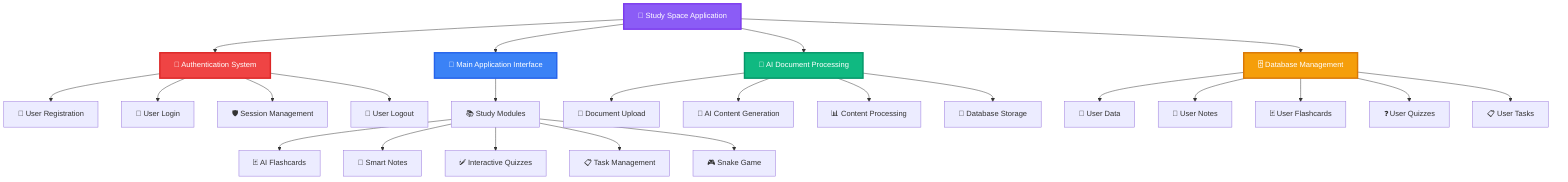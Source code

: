 graph TD
    A[🚀 Study Space Application] --> B[🔐 Authentication System]
    A --> C[📱 Main Application Interface]
    A --> D[🤖 AI Document Processing]
    A --> E[🗄️ Database Management]
    
    B --> B1[👤 User Registration]
    B --> B2[🔑 User Login]
    B --> B3[🛡️ Session Management]
    B --> B4[🚪 User Logout]
    
    C --> C1[📚 Study Modules]
    C1 --> C2[🃏 AI Flashcards]
    C1 --> C3[📝 Smart Notes]
    C1 --> C4[✅ Interactive Quizzes]
    C1 --> C5[📋 Task Management]
    C1 --> C6[🎮 Snake Game]
    
    D --> D1[📁 Document Upload]
    D --> D2[🤖 AI Content Generation]
    D --> D3[📊 Content Processing]
    D --> D4[💾 Database Storage]
    
    E --> E1[👤 User Data]
    E --> E2[📄 User Notes]
    E --> E3[🃏 User Flashcards]
    E --> E4[❓ User Quizzes]
    E --> E5[📋 User Tasks]
    
    style A fill:#8b5cf6,stroke:#7c3aed,stroke-width:3px,color:#fff
    style B fill:#ef4444,stroke:#dc2626,stroke-width:3px,color:#fff
    style C fill:#3b82f6,stroke:#2563eb,stroke-width:3px,color:#fff
    style D fill:#10b981,stroke:#059669,stroke-width:3px,color:#fff
    style E fill:#f59e0b,stroke:#d97706,stroke-width:3px,color:#fff